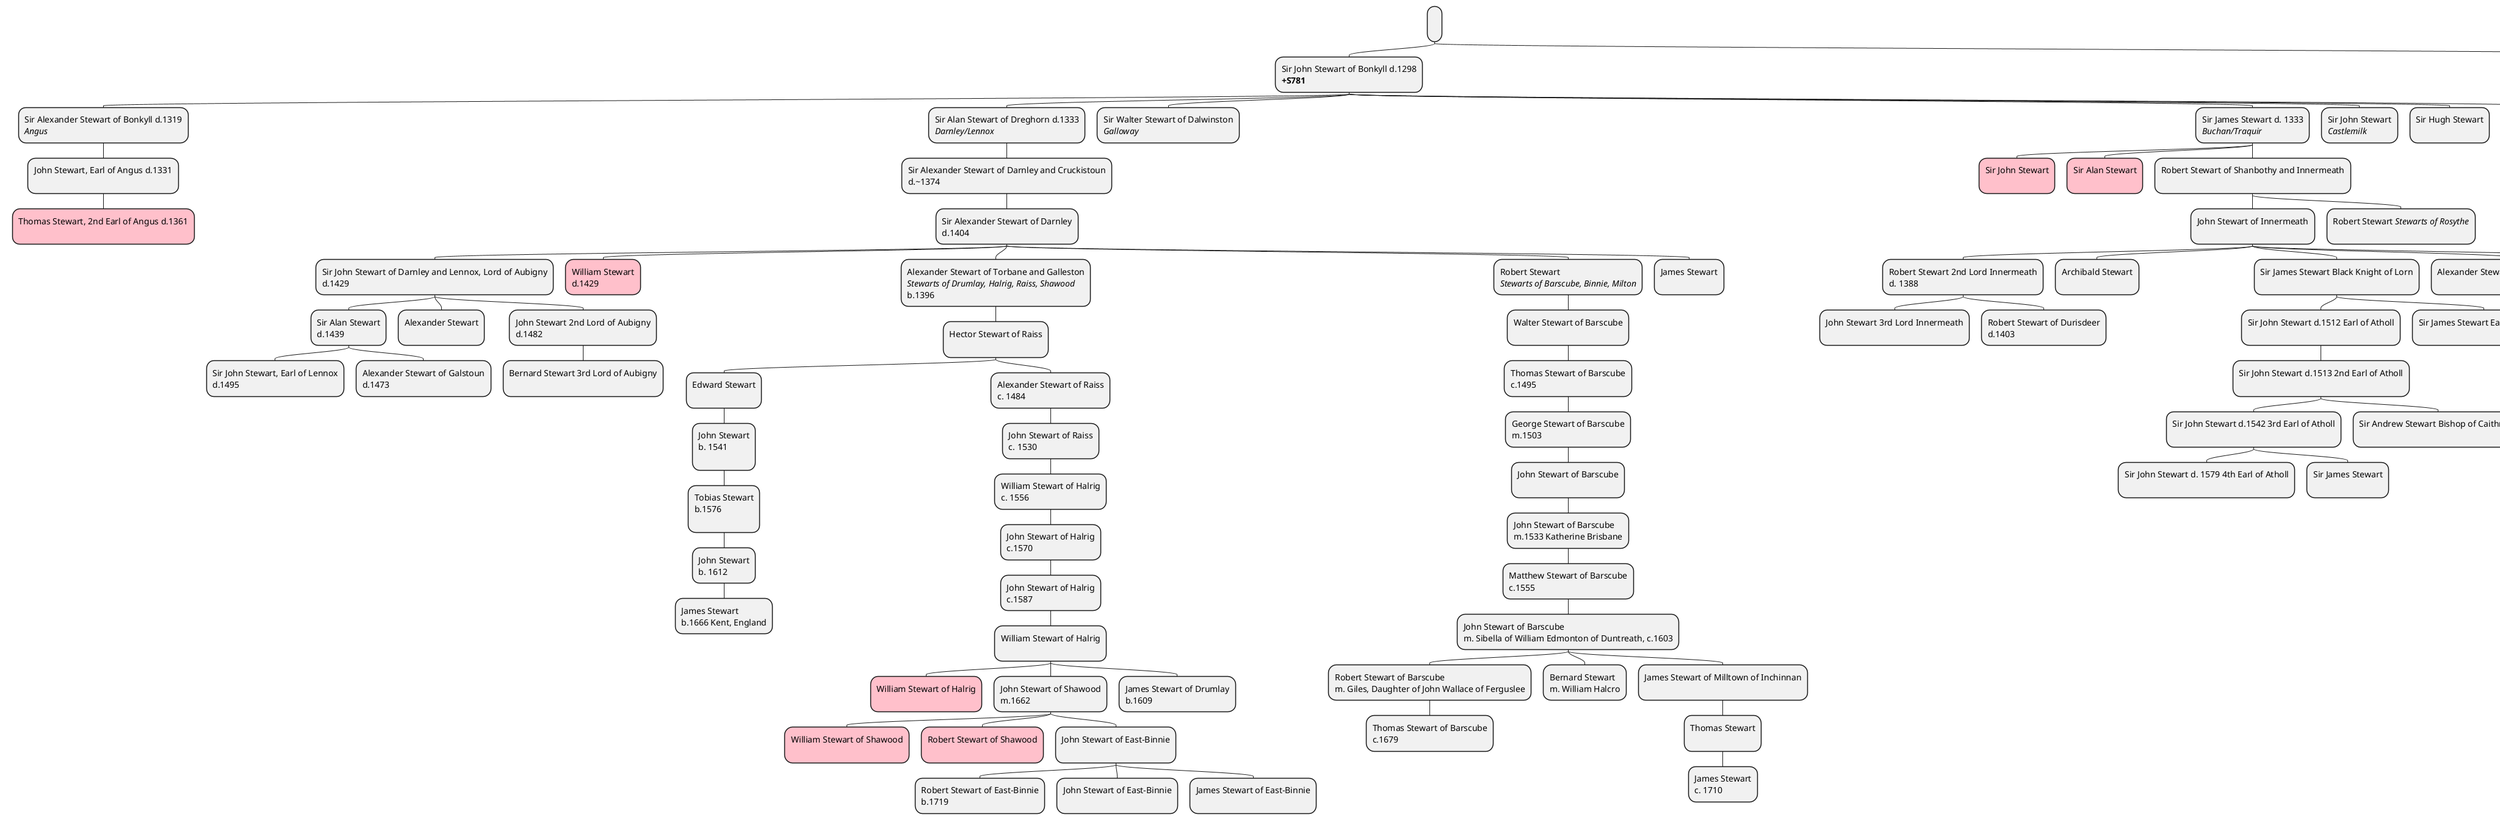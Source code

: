 @startmindmap Bonkyll Tree
top to bottom direction
*:
;
**:Sir John Stewart of Bonkyll d.1298
<b>+S781</b>;

***:Sir Alexander Stewart of Bonkyll d.1319
<i>Angus</i>;

****:John Stewart, Earl of Angus d.1331
;

*****[#pink]:Thomas Stewart, 2nd Earl of Angus d.1361
;

***:Sir Alan Stewart of Dreghorn d.1333
<i>Darnley/Lennox</i>;

****:Sir Alexander Stewart of Darnley and Cruckistoun
d.~1374;
*****:Sir Alexander Stewart of Darnley
d.1404;
******:Sir John Stewart of Darnley and Lennox, Lord of Aubigny
d.1429;
*******:Sir Alan Stewart
d.1439;
********:Sir John Stewart, Earl of Lennox
d.1495;
********:Alexander Stewart of Galstoun
d.1473;
*******:Alexander Stewart
;
*******:John Stewart 2nd Lord of Aubigny
d.1482;
********:Bernard Stewart 3rd Lord of Aubigny
;
******[#pink]:William Stewart 
d.1429;

******:Alexander Stewart of Torbane and Galleston
<i>Stewarts of Drumlay, Halrig, Raiss, Shawood</i>
b.1396;

*******:Hector Stewart of Raiss
;

********:Edward Stewart
;

*********:John Stewart
b. 1541
;
**********:Tobias Stewart
b.1576
;
***********:John Stewart
b. 1612;
************:James Stewart
b.1666 Kent, England;



********:Alexander Stewart of Raiss
c. 1484;

*********:John Stewart of Raiss
c. 1530;

**********:William Stewart of Halrig
c. 1556;

***********:John Stewart of Halrig
c.1570;

************:John Stewart of Halrig
c.1587;

*************:William Stewart of Halrig
;

**************[#pink]:William Stewart of Halrig
;

**************:John Stewart of Shawood
m.1662;

***************[#pink]:William Stewart of Shawood
;

***************[#pink]:Robert Stewart of Shawood
;

***************:John Stewart of East-Binnie
;

****************:Robert Stewart of East-Binnie
b.1719;

****************:John Stewart of East-Binnie
;

****************:James Stewart of East-Binnie
;


**************:James Stewart of Drumlay
b.1609;


******:Robert Stewart
<i>Stewarts of Barscube, Binnie, Milton</i>;

*******:Walter Stewart of Barscube
;

********:Thomas Stewart of Barscube
c.1495;

*********:George Stewart of Barscube
m.1503;

**********:John Stewart of Barscube
;

***********:John Stewart of Barscube
m.1533 Katherine Brisbane;

************:Matthew Stewart of Barscube
c.1555;

*************:John Stewart of Barscube
m. Sibella of William Edmonton of Duntreath, c.1603;

**************:Robert Stewart of Barscube
m. Giles, Daughter of John Wallace of Ferguslee;

***************:Thomas Stewart of Barscube
c.1679;

**************:Bernard Stewart
m. William Halcro;

**************:James Stewart of Milltown of Inchinnan
;

***************:Thomas Stewart
;

****************:James Stewart
c. 1710;

















******:James Stewart
;

***:Sir Walter Stewart of Dalwinston
<i>Galloway</i>;

***:Sir James Stewart d. 1333
<i>Buchan/Traquir</i>;

****[#pink]:Sir John Stewart
;

****[#pink]:Sir Alan Stewart
;

****:Robert Stewart of Shanbothy and Innermeath
;

*****:John Stewart of Innermeath
;

******:Robert Stewart 2nd Lord Innermeath
d. 1388;

*******:John Stewart 3rd Lord Innermeath
;
*******:Robert Stewart of Durisdeer 
d.1403;

******:Archibald Stewart
;
******:Sir James Stewart Black Knight of Lorn
;
*******:Sir John Stewart d.1512 Earl of Atholl
;
********:Sir John Stewart d.1513 2nd Earl of Atholl
;
*********:Sir John Stewart d.1542 3rd Earl of Atholl
;
**********:Sir John Stewart d. 1579 4th Earl of Atholl
;
**********:Sir James Stewart
;
*********:Sir Andrew Stewart Bishop of Caithness
;
*******:Sir James Stewart Earl of Buchan
;
******:Alexander Stewart <i>Stewarts of Grantully</i>
;
******:William Stewart
;
*****:Robert Stewart <i>Stewarts of Rosythe</i>
;


***:Sir John Stewart
<i>Castlemilk</i>;

***:Sir Hugh Stewart
;

***:Sir Robert Stewart
;


**:S781
;
***:
;
****:
;
*****:
;
******:R-BY11989.1 / SNP FGC74572? ~1450
;
*******:
;
********:
;

*********:
;

**********:R-FGC70765? ~1550
;

@endmindmap

